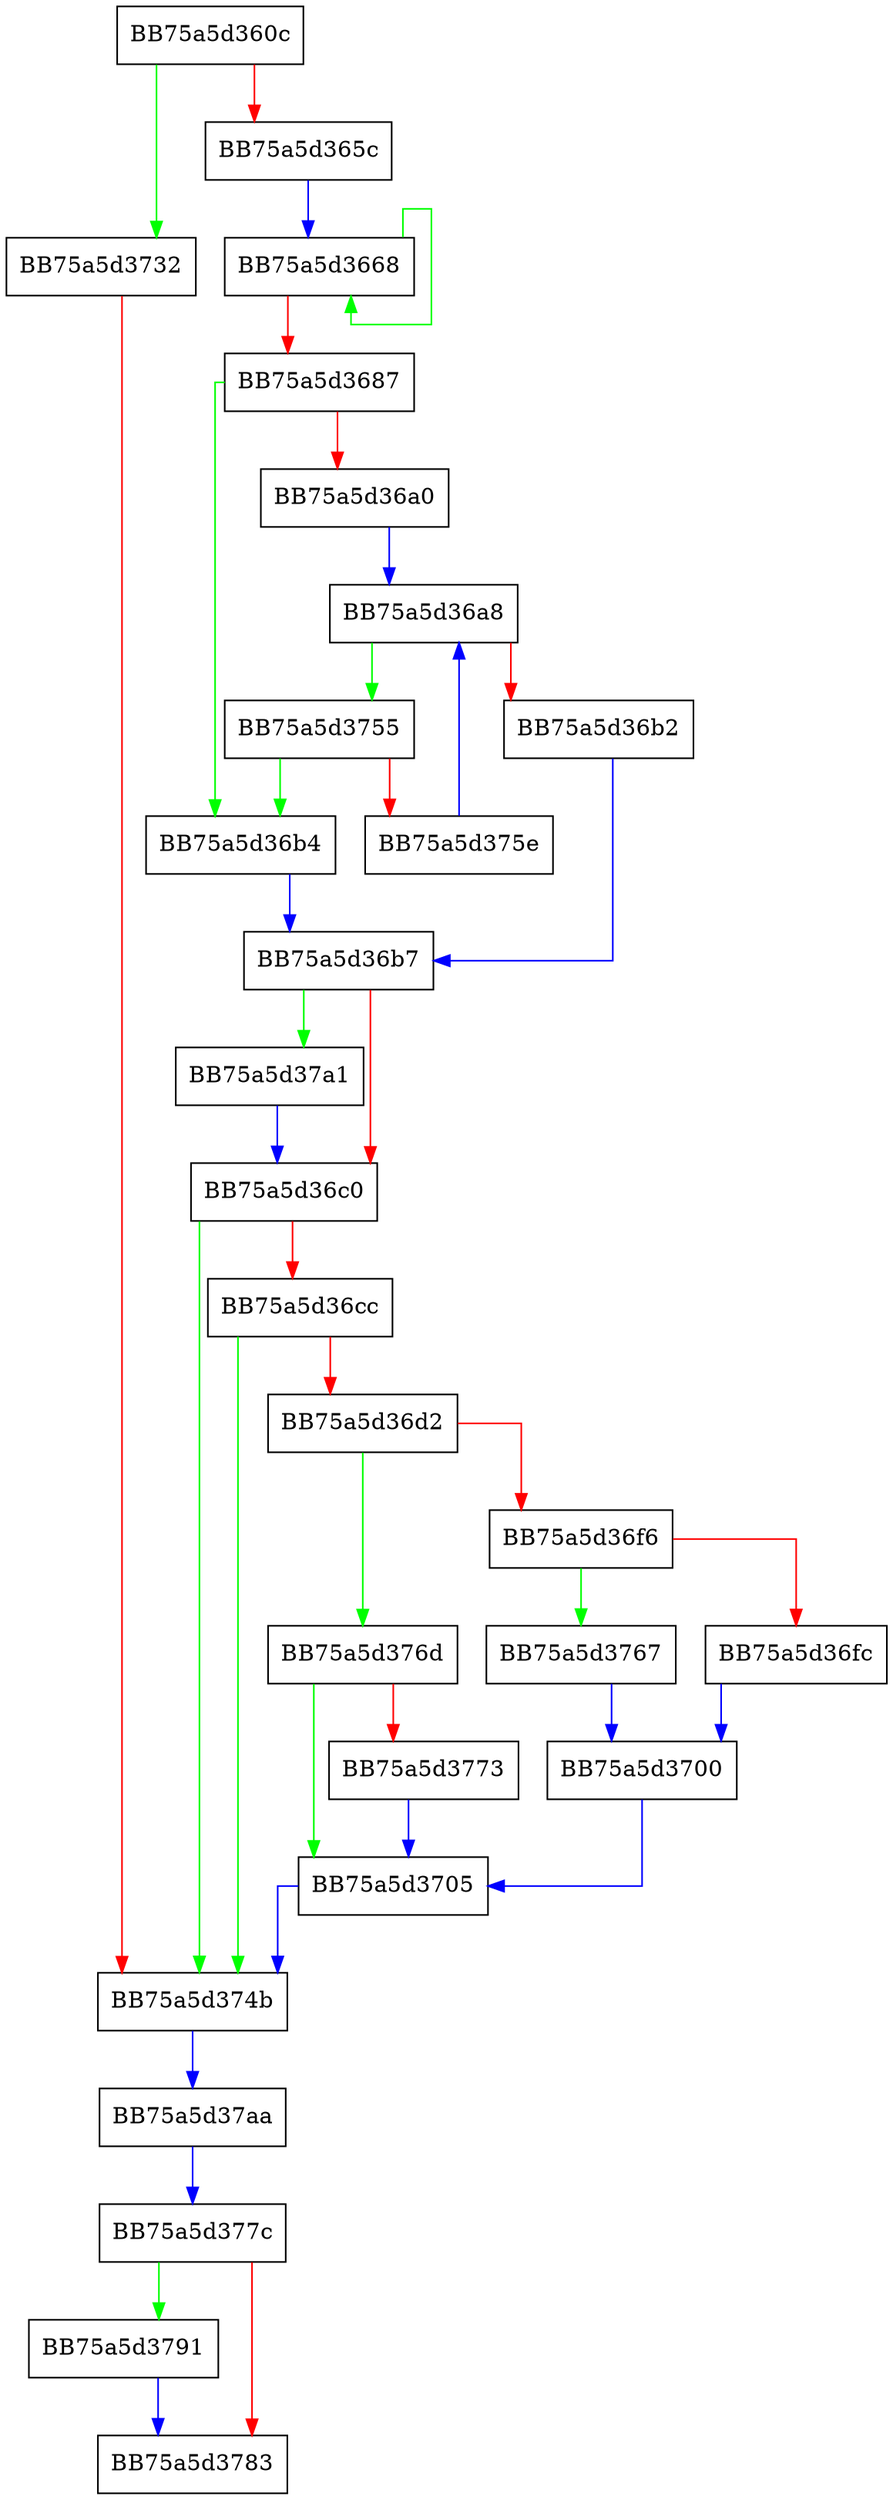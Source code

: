 digraph UpdateEtwMonitoringList {
  node [shape="box"];
  graph [splines=ortho];
  BB75a5d360c -> BB75a5d3732 [color="green"];
  BB75a5d360c -> BB75a5d365c [color="red"];
  BB75a5d365c -> BB75a5d3668 [color="blue"];
  BB75a5d3668 -> BB75a5d3668 [color="green"];
  BB75a5d3668 -> BB75a5d3687 [color="red"];
  BB75a5d3687 -> BB75a5d36b4 [color="green"];
  BB75a5d3687 -> BB75a5d36a0 [color="red"];
  BB75a5d36a0 -> BB75a5d36a8 [color="blue"];
  BB75a5d36a8 -> BB75a5d3755 [color="green"];
  BB75a5d36a8 -> BB75a5d36b2 [color="red"];
  BB75a5d36b2 -> BB75a5d36b7 [color="blue"];
  BB75a5d36b4 -> BB75a5d36b7 [color="blue"];
  BB75a5d36b7 -> BB75a5d37a1 [color="green"];
  BB75a5d36b7 -> BB75a5d36c0 [color="red"];
  BB75a5d36c0 -> BB75a5d374b [color="green"];
  BB75a5d36c0 -> BB75a5d36cc [color="red"];
  BB75a5d36cc -> BB75a5d374b [color="green"];
  BB75a5d36cc -> BB75a5d36d2 [color="red"];
  BB75a5d36d2 -> BB75a5d376d [color="green"];
  BB75a5d36d2 -> BB75a5d36f6 [color="red"];
  BB75a5d36f6 -> BB75a5d3767 [color="green"];
  BB75a5d36f6 -> BB75a5d36fc [color="red"];
  BB75a5d36fc -> BB75a5d3700 [color="blue"];
  BB75a5d3700 -> BB75a5d3705 [color="blue"];
  BB75a5d3705 -> BB75a5d374b [color="blue"];
  BB75a5d3732 -> BB75a5d374b [color="red"];
  BB75a5d374b -> BB75a5d37aa [color="blue"];
  BB75a5d3755 -> BB75a5d36b4 [color="green"];
  BB75a5d3755 -> BB75a5d375e [color="red"];
  BB75a5d375e -> BB75a5d36a8 [color="blue"];
  BB75a5d3767 -> BB75a5d3700 [color="blue"];
  BB75a5d376d -> BB75a5d3705 [color="green"];
  BB75a5d376d -> BB75a5d3773 [color="red"];
  BB75a5d3773 -> BB75a5d3705 [color="blue"];
  BB75a5d377c -> BB75a5d3791 [color="green"];
  BB75a5d377c -> BB75a5d3783 [color="red"];
  BB75a5d3791 -> BB75a5d3783 [color="blue"];
  BB75a5d37a1 -> BB75a5d36c0 [color="blue"];
  BB75a5d37aa -> BB75a5d377c [color="blue"];
}